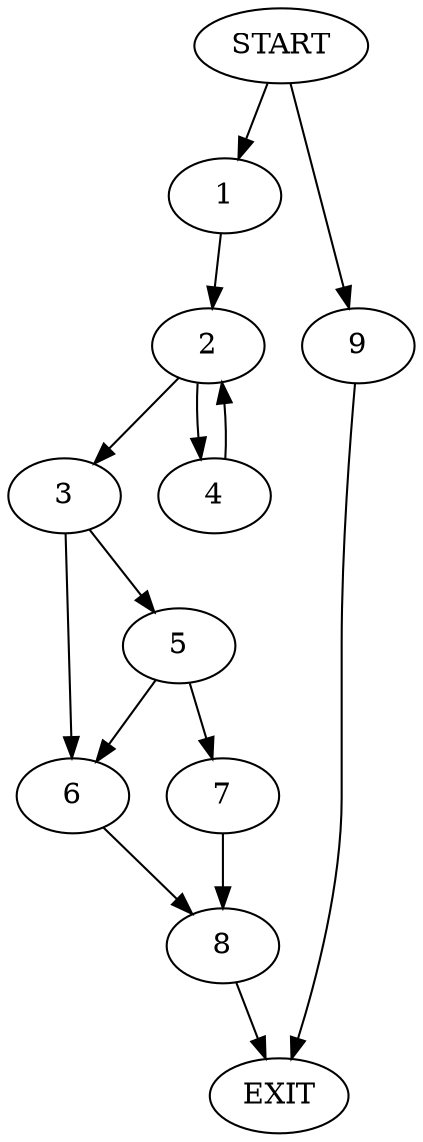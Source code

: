 digraph {
0 [label="START"]
10 [label="EXIT"]
0 -> 1
1 -> 2
2 -> 3
2 -> 4
3 -> 5
3 -> 6
4 -> 2
5 -> 6
5 -> 7
6 -> 8
7 -> 8
8 -> 10
0 -> 9
9 -> 10
}
